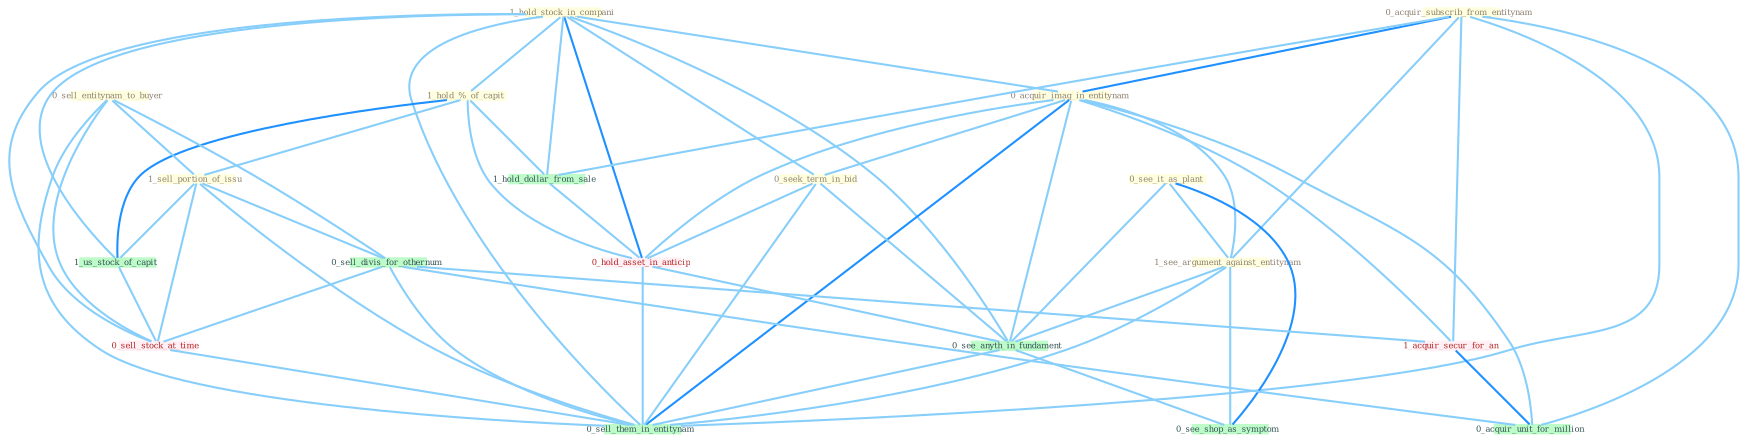 Graph G{ 
    node
    [shape=polygon,style=filled,width=.5,height=.06,color="#BDFCC9",fixedsize=true,fontsize=4,
    fontcolor="#2f4f4f"];
    {node
    [color="#ffffe0", fontcolor="#8b7d6b"] "1_hold_stock_in_compani " "1_hold_%_of_capit " "0_acquir_subscrib_from_entitynam " "0_sell_entitynam_to_buyer " "0_acquir_imag_in_entitynam " "0_seek_term_in_bid " "0_see_it_as_plant " "1_see_argument_against_entitynam " "1_sell_portion_of_issu "}
{node [color="#fff0f5", fontcolor="#b22222"] "1_acquir_secur_for_an " "0_hold_asset_in_anticip " "0_sell_stock_at_time "}
edge [color="#B0E2FF"];

	"1_hold_stock_in_compani " -- "1_hold_%_of_capit " [w="1", color="#87cefa" ];
	"1_hold_stock_in_compani " -- "0_acquir_imag_in_entitynam " [w="1", color="#87cefa" ];
	"1_hold_stock_in_compani " -- "0_seek_term_in_bid " [w="1", color="#87cefa" ];
	"1_hold_stock_in_compani " -- "1_us_stock_of_capit " [w="1", color="#87cefa" ];
	"1_hold_stock_in_compani " -- "1_hold_dollar_from_sale " [w="1", color="#87cefa" ];
	"1_hold_stock_in_compani " -- "0_hold_asset_in_anticip " [w="2", color="#1e90ff" , len=0.8];
	"1_hold_stock_in_compani " -- "0_sell_stock_at_time " [w="1", color="#87cefa" ];
	"1_hold_stock_in_compani " -- "0_see_anyth_in_fundament " [w="1", color="#87cefa" ];
	"1_hold_stock_in_compani " -- "0_sell_them_in_entitynam " [w="1", color="#87cefa" ];
	"1_hold_%_of_capit " -- "1_sell_portion_of_issu " [w="1", color="#87cefa" ];
	"1_hold_%_of_capit " -- "1_us_stock_of_capit " [w="2", color="#1e90ff" , len=0.8];
	"1_hold_%_of_capit " -- "1_hold_dollar_from_sale " [w="1", color="#87cefa" ];
	"1_hold_%_of_capit " -- "0_hold_asset_in_anticip " [w="1", color="#87cefa" ];
	"0_acquir_subscrib_from_entitynam " -- "0_acquir_imag_in_entitynam " [w="2", color="#1e90ff" , len=0.8];
	"0_acquir_subscrib_from_entitynam " -- "1_see_argument_against_entitynam " [w="1", color="#87cefa" ];
	"0_acquir_subscrib_from_entitynam " -- "1_acquir_secur_for_an " [w="1", color="#87cefa" ];
	"0_acquir_subscrib_from_entitynam " -- "1_hold_dollar_from_sale " [w="1", color="#87cefa" ];
	"0_acquir_subscrib_from_entitynam " -- "0_acquir_unit_for_million " [w="1", color="#87cefa" ];
	"0_acquir_subscrib_from_entitynam " -- "0_sell_them_in_entitynam " [w="1", color="#87cefa" ];
	"0_sell_entitynam_to_buyer " -- "1_sell_portion_of_issu " [w="1", color="#87cefa" ];
	"0_sell_entitynam_to_buyer " -- "0_sell_divis_for_othernum " [w="1", color="#87cefa" ];
	"0_sell_entitynam_to_buyer " -- "0_sell_stock_at_time " [w="1", color="#87cefa" ];
	"0_sell_entitynam_to_buyer " -- "0_sell_them_in_entitynam " [w="1", color="#87cefa" ];
	"0_acquir_imag_in_entitynam " -- "0_seek_term_in_bid " [w="1", color="#87cefa" ];
	"0_acquir_imag_in_entitynam " -- "1_see_argument_against_entitynam " [w="1", color="#87cefa" ];
	"0_acquir_imag_in_entitynam " -- "1_acquir_secur_for_an " [w="1", color="#87cefa" ];
	"0_acquir_imag_in_entitynam " -- "0_hold_asset_in_anticip " [w="1", color="#87cefa" ];
	"0_acquir_imag_in_entitynam " -- "0_see_anyth_in_fundament " [w="1", color="#87cefa" ];
	"0_acquir_imag_in_entitynam " -- "0_acquir_unit_for_million " [w="1", color="#87cefa" ];
	"0_acquir_imag_in_entitynam " -- "0_sell_them_in_entitynam " [w="2", color="#1e90ff" , len=0.8];
	"0_seek_term_in_bid " -- "0_hold_asset_in_anticip " [w="1", color="#87cefa" ];
	"0_seek_term_in_bid " -- "0_see_anyth_in_fundament " [w="1", color="#87cefa" ];
	"0_seek_term_in_bid " -- "0_sell_them_in_entitynam " [w="1", color="#87cefa" ];
	"0_see_it_as_plant " -- "1_see_argument_against_entitynam " [w="1", color="#87cefa" ];
	"0_see_it_as_plant " -- "0_see_anyth_in_fundament " [w="1", color="#87cefa" ];
	"0_see_it_as_plant " -- "0_see_shop_as_symptom " [w="2", color="#1e90ff" , len=0.8];
	"1_see_argument_against_entitynam " -- "0_see_anyth_in_fundament " [w="1", color="#87cefa" ];
	"1_see_argument_against_entitynam " -- "0_see_shop_as_symptom " [w="1", color="#87cefa" ];
	"1_see_argument_against_entitynam " -- "0_sell_them_in_entitynam " [w="1", color="#87cefa" ];
	"1_sell_portion_of_issu " -- "0_sell_divis_for_othernum " [w="1", color="#87cefa" ];
	"1_sell_portion_of_issu " -- "1_us_stock_of_capit " [w="1", color="#87cefa" ];
	"1_sell_portion_of_issu " -- "0_sell_stock_at_time " [w="1", color="#87cefa" ];
	"1_sell_portion_of_issu " -- "0_sell_them_in_entitynam " [w="1", color="#87cefa" ];
	"0_sell_divis_for_othernum " -- "1_acquir_secur_for_an " [w="1", color="#87cefa" ];
	"0_sell_divis_for_othernum " -- "0_sell_stock_at_time " [w="1", color="#87cefa" ];
	"0_sell_divis_for_othernum " -- "0_acquir_unit_for_million " [w="1", color="#87cefa" ];
	"0_sell_divis_for_othernum " -- "0_sell_them_in_entitynam " [w="1", color="#87cefa" ];
	"1_acquir_secur_for_an " -- "0_acquir_unit_for_million " [w="2", color="#1e90ff" , len=0.8];
	"1_us_stock_of_capit " -- "0_sell_stock_at_time " [w="1", color="#87cefa" ];
	"1_hold_dollar_from_sale " -- "0_hold_asset_in_anticip " [w="1", color="#87cefa" ];
	"0_hold_asset_in_anticip " -- "0_see_anyth_in_fundament " [w="1", color="#87cefa" ];
	"0_hold_asset_in_anticip " -- "0_sell_them_in_entitynam " [w="1", color="#87cefa" ];
	"0_sell_stock_at_time " -- "0_sell_them_in_entitynam " [w="1", color="#87cefa" ];
	"0_see_anyth_in_fundament " -- "0_see_shop_as_symptom " [w="1", color="#87cefa" ];
	"0_see_anyth_in_fundament " -- "0_sell_them_in_entitynam " [w="1", color="#87cefa" ];
}